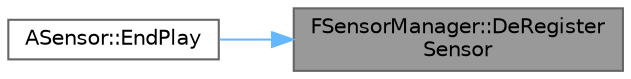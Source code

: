 digraph "FSensorManager::DeRegisterSensor"
{
 // INTERACTIVE_SVG=YES
 // LATEX_PDF_SIZE
  bgcolor="transparent";
  edge [fontname=Helvetica,fontsize=10,labelfontname=Helvetica,labelfontsize=10];
  node [fontname=Helvetica,fontsize=10,shape=box,height=0.2,width=0.4];
  rankdir="RL";
  Node1 [id="Node000001",label="FSensorManager::DeRegister\lSensor",height=0.2,width=0.4,color="gray40", fillcolor="grey60", style="filled", fontcolor="black",tooltip=" "];
  Node1 -> Node2 [id="edge1_Node000001_Node000002",dir="back",color="steelblue1",style="solid",tooltip=" "];
  Node2 [id="Node000002",label="ASensor::EndPlay",height=0.2,width=0.4,color="grey40", fillcolor="white", style="filled",URL="$d3/d01/classASensor.html#a1c9f916c2383430fb6a125a3d2725c76",tooltip=" "];
}
